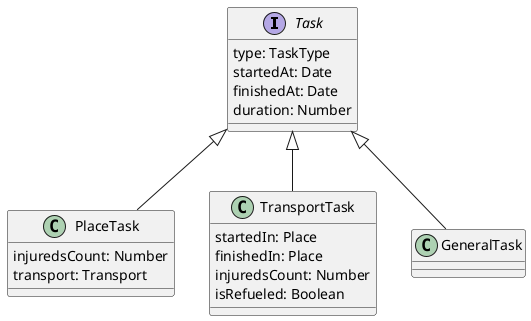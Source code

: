 @startuml tasks-entity-relationship

interface Task {
  type: TaskType
  startedAt: Date
  finishedAt: Date
  duration: Number
}

class PlaceTask {
  injuredsCount: Number
  transport: Transport
}

class TransportTask {
  startedIn: Place
  finishedIn: Place
  injuredsCount: Number
  isRefueled: Boolean
}

class GeneralTask {

}


Task<|--PlaceTask
Task<|--TransportTask
Task<|--GeneralTask

@enduml